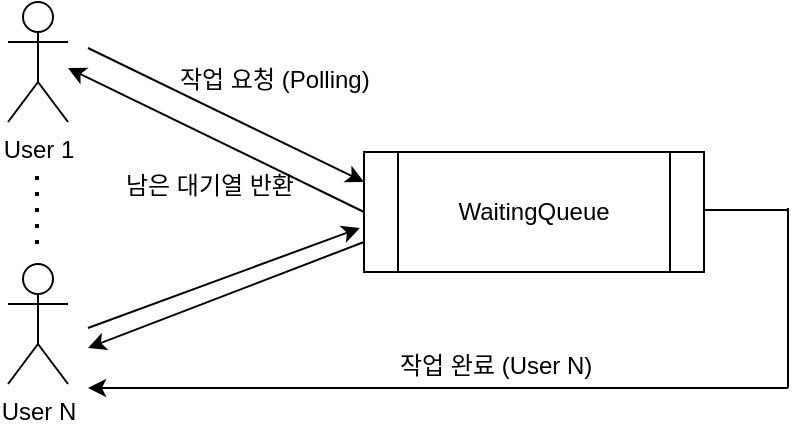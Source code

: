 <mxfile version="20.4.0" type="github">
  <diagram id="xvC7Ls9NfVxqIGzKfmR-" name="페이지-1">
    <mxGraphModel dx="946" dy="589" grid="1" gridSize="10" guides="1" tooltips="1" connect="1" arrows="1" fold="1" page="1" pageScale="1" pageWidth="827" pageHeight="1169" math="0" shadow="0">
      <root>
        <mxCell id="0" />
        <mxCell id="1" parent="0" />
        <mxCell id="yCHKD8jDzaWkfiSUe-cT-1" value="User N" style="shape=umlActor;verticalLabelPosition=bottom;verticalAlign=top;html=1;outlineConnect=0;" vertex="1" parent="1">
          <mxGeometry x="90" y="298" width="30" height="60" as="geometry" />
        </mxCell>
        <mxCell id="yCHKD8jDzaWkfiSUe-cT-8" value="User 1" style="shape=umlActor;verticalLabelPosition=bottom;verticalAlign=top;html=1;outlineConnect=0;" vertex="1" parent="1">
          <mxGeometry x="90" y="167" width="30" height="60" as="geometry" />
        </mxCell>
        <mxCell id="yCHKD8jDzaWkfiSUe-cT-11" value="WaitingQueue" style="shape=process;whiteSpace=wrap;html=1;backgroundOutline=1;" vertex="1" parent="1">
          <mxGeometry x="268" y="242" width="170" height="60" as="geometry" />
        </mxCell>
        <mxCell id="yCHKD8jDzaWkfiSUe-cT-12" value="" style="endArrow=none;dashed=1;html=1;dashPattern=1 3;strokeWidth=2;rounded=0;" edge="1" parent="1">
          <mxGeometry width="50" height="50" relative="1" as="geometry">
            <mxPoint x="104.5" y="288" as="sourcePoint" />
            <mxPoint x="104.5" y="248" as="targetPoint" />
          </mxGeometry>
        </mxCell>
        <mxCell id="yCHKD8jDzaWkfiSUe-cT-15" value="작업 요청 (Polling)" style="text;strokeColor=none;fillColor=none;align=left;verticalAlign=middle;spacingLeft=4;spacingRight=4;overflow=hidden;points=[[0,0.5],[1,0.5]];portConstraint=eastwest;rotatable=0;" vertex="1" parent="1">
          <mxGeometry x="170" y="190" width="127" height="30" as="geometry" />
        </mxCell>
        <mxCell id="yCHKD8jDzaWkfiSUe-cT-16" value="" style="endArrow=classic;html=1;rounded=0;exitX=0;exitY=0.5;exitDx=0;exitDy=0;" edge="1" parent="1" source="yCHKD8jDzaWkfiSUe-cT-11">
          <mxGeometry width="50" height="50" relative="1" as="geometry">
            <mxPoint x="120" y="270.002" as="sourcePoint" />
            <mxPoint x="120" y="200" as="targetPoint" />
          </mxGeometry>
        </mxCell>
        <mxCell id="yCHKD8jDzaWkfiSUe-cT-17" value="남은 대기열 반환" style="text;strokeColor=none;fillColor=none;align=left;verticalAlign=middle;spacingLeft=4;spacingRight=4;overflow=hidden;points=[[0,0.5],[1,0.5]];portConstraint=eastwest;rotatable=0;" vertex="1" parent="1">
          <mxGeometry x="143" y="243" width="97" height="30" as="geometry" />
        </mxCell>
        <mxCell id="yCHKD8jDzaWkfiSUe-cT-19" value="" style="endArrow=classic;html=1;rounded=0;entryX=-0.012;entryY=0.633;entryDx=0;entryDy=0;entryPerimeter=0;" edge="1" parent="1" target="yCHKD8jDzaWkfiSUe-cT-11">
          <mxGeometry width="50" height="50" relative="1" as="geometry">
            <mxPoint x="130" y="330" as="sourcePoint" />
            <mxPoint x="300" y="310" as="targetPoint" />
          </mxGeometry>
        </mxCell>
        <mxCell id="yCHKD8jDzaWkfiSUe-cT-21" value="" style="endArrow=classic;html=1;rounded=0;entryX=0;entryY=0.25;entryDx=0;entryDy=0;" edge="1" parent="1" target="yCHKD8jDzaWkfiSUe-cT-11">
          <mxGeometry width="50" height="50" relative="1" as="geometry">
            <mxPoint x="130" y="190" as="sourcePoint" />
            <mxPoint x="130" y="210" as="targetPoint" />
          </mxGeometry>
        </mxCell>
        <mxCell id="yCHKD8jDzaWkfiSUe-cT-22" value="" style="endArrow=none;html=1;rounded=0;exitX=1;exitY=0.5;exitDx=0;exitDy=0;" edge="1" parent="1">
          <mxGeometry width="50" height="50" relative="1" as="geometry">
            <mxPoint x="438" y="271" as="sourcePoint" />
            <mxPoint x="480" y="271" as="targetPoint" />
          </mxGeometry>
        </mxCell>
        <mxCell id="yCHKD8jDzaWkfiSUe-cT-23" value="" style="endArrow=none;html=1;rounded=0;" edge="1" parent="1">
          <mxGeometry width="50" height="50" relative="1" as="geometry">
            <mxPoint x="480" y="270" as="sourcePoint" />
            <mxPoint x="480" y="360" as="targetPoint" />
          </mxGeometry>
        </mxCell>
        <mxCell id="yCHKD8jDzaWkfiSUe-cT-24" value="" style="endArrow=classic;html=1;rounded=0;" edge="1" parent="1">
          <mxGeometry width="50" height="50" relative="1" as="geometry">
            <mxPoint x="480" y="360" as="sourcePoint" />
            <mxPoint x="130" y="360" as="targetPoint" />
          </mxGeometry>
        </mxCell>
        <mxCell id="yCHKD8jDzaWkfiSUe-cT-25" value="작업 완료 (User N)" style="text;strokeColor=none;fillColor=none;align=left;verticalAlign=middle;spacingLeft=4;spacingRight=4;overflow=hidden;points=[[0,0.5],[1,0.5]];portConstraint=eastwest;rotatable=0;" vertex="1" parent="1">
          <mxGeometry x="280" y="333" width="140" height="30" as="geometry" />
        </mxCell>
        <mxCell id="yCHKD8jDzaWkfiSUe-cT-27" value="" style="endArrow=classic;html=1;rounded=0;exitX=0;exitY=0.75;exitDx=0;exitDy=0;" edge="1" parent="1" source="yCHKD8jDzaWkfiSUe-cT-11">
          <mxGeometry width="50" height="50" relative="1" as="geometry">
            <mxPoint x="250" y="340" as="sourcePoint" />
            <mxPoint x="130" y="340" as="targetPoint" />
          </mxGeometry>
        </mxCell>
      </root>
    </mxGraphModel>
  </diagram>
</mxfile>
